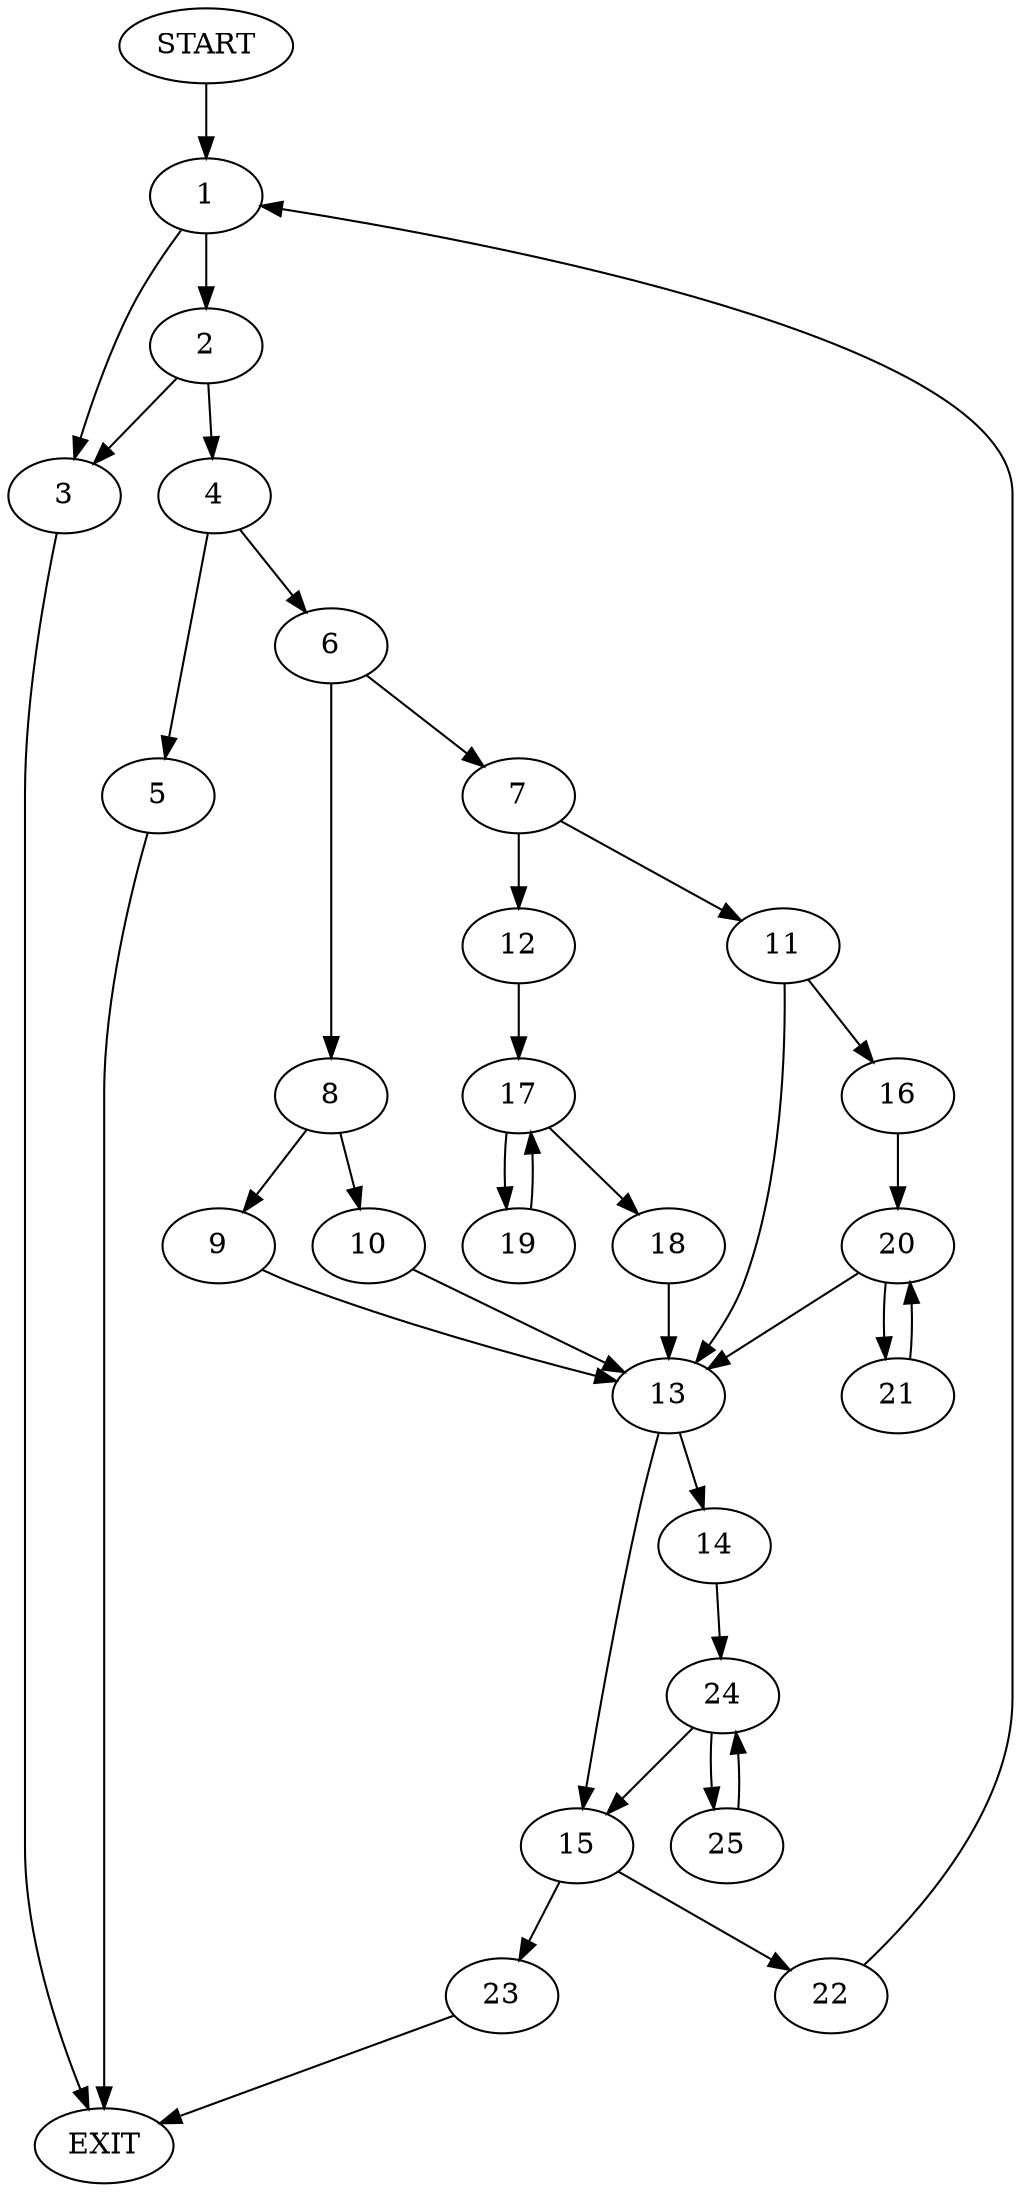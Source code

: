 digraph {
0 [label="START"]
26 [label="EXIT"]
0 -> 1
1 -> 2
1 -> 3
3 -> 26
2 -> 3
2 -> 4
4 -> 5
4 -> 6
6 -> 7
6 -> 8
5 -> 26
8 -> 9
8 -> 10
7 -> 11
7 -> 12
10 -> 13
9 -> 13
13 -> 14
13 -> 15
11 -> 16
11 -> 13
12 -> 17
17 -> 18
17 -> 19
18 -> 13
19 -> 17
16 -> 20
20 -> 21
20 -> 13
21 -> 20
15 -> 22
15 -> 23
14 -> 24
24 -> 25
24 -> 15
25 -> 24
23 -> 26
22 -> 1
}
